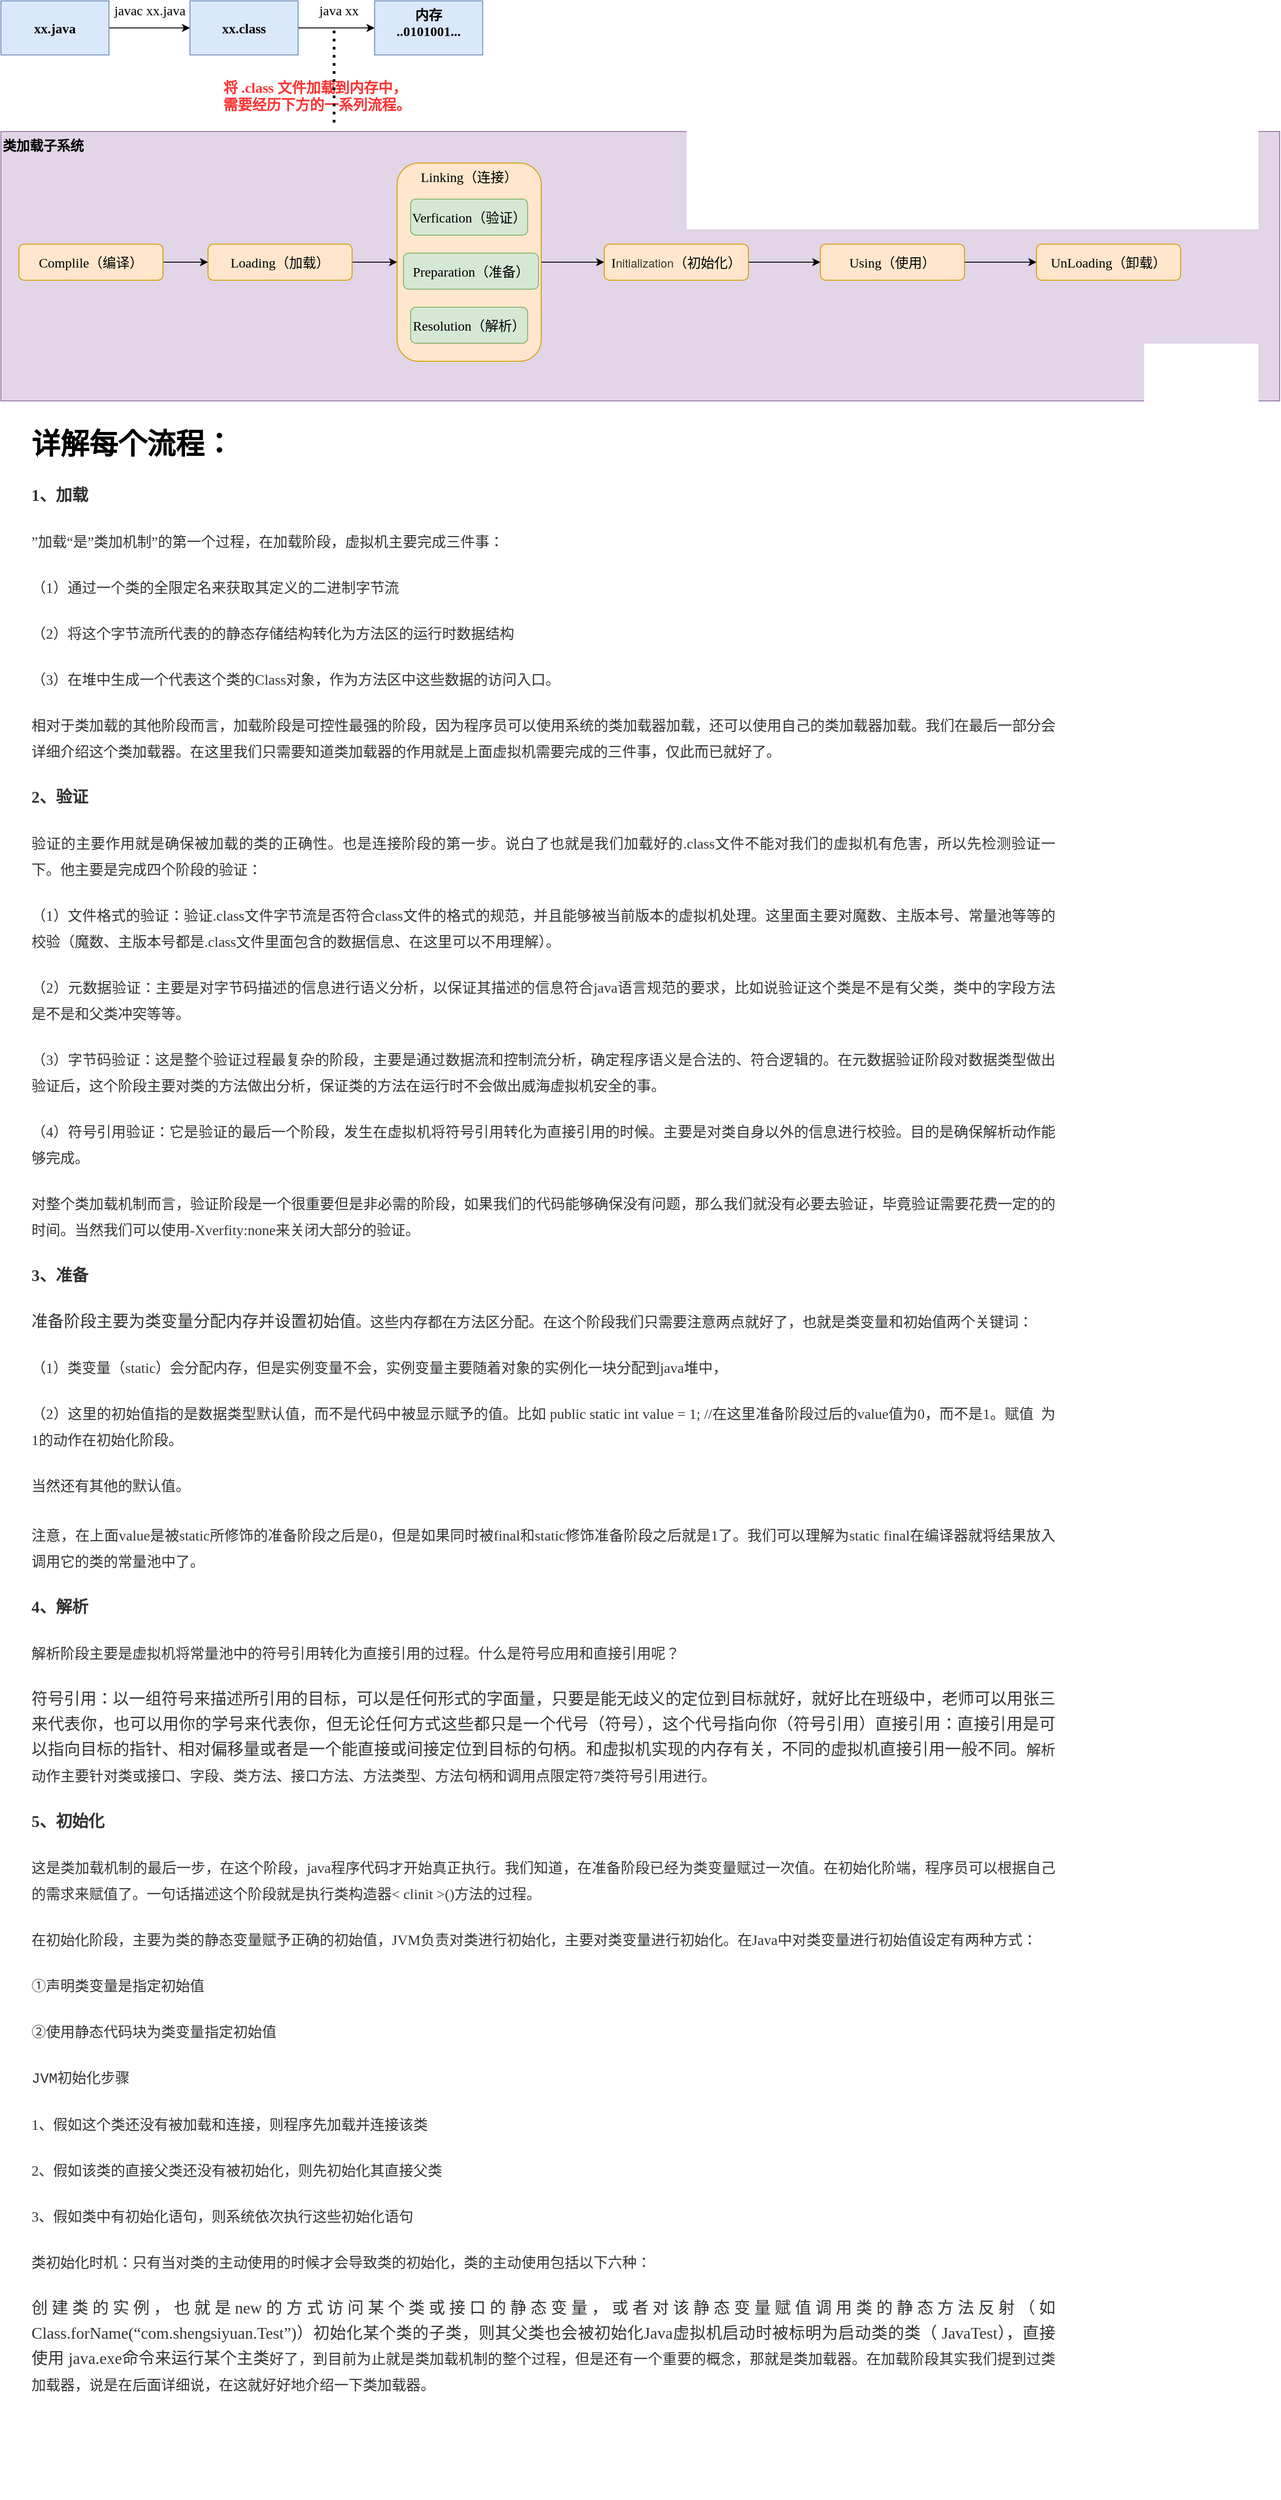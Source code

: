 <mxfile version="13.7.3" type="device"><diagram id="Bc8PHotjaCLcdoF5Cyrd" name="Page-1"><mxGraphModel dx="1422" dy="762" grid="0" gridSize="10" guides="1" tooltips="1" connect="1" arrows="1" fold="1" page="0" pageScale="1" pageWidth="827" pageHeight="1169" math="0" shadow="0"><root><mxCell id="0"/><mxCell id="1" parent="0"/><mxCell id="juycHnp-NGVifPWI9ODw-35" style="edgeStyle=orthogonalEdgeStyle;rounded=0;orthogonalLoop=1;jettySize=auto;html=1;exitX=1;exitY=0.5;exitDx=0;exitDy=0;fontFamily=Times New Roman;fontSize=15;" edge="1" parent="1" source="juycHnp-NGVifPWI9ODw-1" target="juycHnp-NGVifPWI9ODw-2"><mxGeometry relative="1" as="geometry"/></mxCell><mxCell id="juycHnp-NGVifPWI9ODw-1" value="xx.java" style="rounded=0;whiteSpace=wrap;html=1;fontFamily=Times New Roman;fontSize=15;fontStyle=1;fillColor=#dae8fc;strokeColor=#6c8ebf;" vertex="1" parent="1"><mxGeometry x="80" y="60" width="120" height="60" as="geometry"/></mxCell><mxCell id="juycHnp-NGVifPWI9ODw-36" style="edgeStyle=orthogonalEdgeStyle;rounded=0;orthogonalLoop=1;jettySize=auto;html=1;exitX=1;exitY=0.5;exitDx=0;exitDy=0;entryX=0;entryY=0.5;entryDx=0;entryDy=0;fontFamily=Times New Roman;fontSize=15;" edge="1" parent="1" source="juycHnp-NGVifPWI9ODw-2" target="juycHnp-NGVifPWI9ODw-3"><mxGeometry relative="1" as="geometry"/></mxCell><mxCell id="juycHnp-NGVifPWI9ODw-2" value="xx.class" style="rounded=0;whiteSpace=wrap;html=1;fontFamily=Times New Roman;fontSize=15;fontStyle=1;fillColor=#dae8fc;strokeColor=#6c8ebf;" vertex="1" parent="1"><mxGeometry x="290" y="60" width="120" height="60" as="geometry"/></mxCell><mxCell id="juycHnp-NGVifPWI9ODw-3" value="&lt;font face=&quot;楷体&quot;&gt;内存&lt;br&gt;&lt;/font&gt;..0101001...&lt;font face=&quot;楷体&quot;&gt;&lt;br&gt;&lt;/font&gt;" style="rounded=0;whiteSpace=wrap;html=1;fontFamily=Times New Roman;fontSize=15;fontStyle=1;verticalAlign=top;align=center;fillColor=#dae8fc;strokeColor=#6c8ebf;" vertex="1" parent="1"><mxGeometry x="495" y="60" width="120" height="60" as="geometry"/></mxCell><mxCell id="juycHnp-NGVifPWI9ODw-9" value="javac xx.java" style="text;html=1;align=center;verticalAlign=middle;resizable=0;points=[];autosize=1;fontSize=15;fontFamily=Times New Roman;" vertex="1" parent="1"><mxGeometry x="200" y="60" width="90" height="20" as="geometry"/></mxCell><mxCell id="juycHnp-NGVifPWI9ODw-11" value="java xx" style="text;html=1;align=center;verticalAlign=middle;resizable=0;points=[];autosize=1;fontSize=15;fontFamily=Times New Roman;" vertex="1" parent="1"><mxGeometry x="425" y="60" width="60" height="20" as="geometry"/></mxCell><mxCell id="juycHnp-NGVifPWI9ODw-27" value="&lt;font style=&quot;font-size: 16px&quot;&gt;&lt;font face=&quot;楷体&quot;&gt;将 &lt;/font&gt;&lt;span&gt;.class&lt;/span&gt;&lt;font face=&quot;楷体&quot;&gt; 文件加载到内存中，&lt;/font&gt;&lt;br&gt;&lt;/font&gt;&lt;div style=&quot;font-size: 16px&quot;&gt;&lt;span&gt;&lt;font face=&quot;楷体&quot; style=&quot;font-size: 16px&quot;&gt;需要经历下方的一系列流程。&lt;/font&gt;&lt;/span&gt;&lt;/div&gt;" style="text;html=1;strokeColor=none;fillColor=none;align=left;verticalAlign=top;whiteSpace=wrap;rounded=0;fontFamily=Times New Roman;fontSize=15;fontStyle=1;fontColor=#FF3333;" vertex="1" parent="1"><mxGeometry x="325" y="140" width="260" height="60" as="geometry"/></mxCell><mxCell id="juycHnp-NGVifPWI9ODw-37" value="&lt;font face=&quot;楷体&quot;&gt;类加载子系统&lt;/font&gt;" style="rounded=0;whiteSpace=wrap;html=1;fontFamily=Times New Roman;fontSize=15;align=left;verticalAlign=top;fontStyle=1;fillColor=#e1d5e7;strokeColor=#9673a6;" vertex="1" parent="1"><mxGeometry x="80" y="205" width="1420" height="299" as="geometry"/></mxCell><mxCell id="juycHnp-NGVifPWI9ODw-38" value="" style="endArrow=none;dashed=1;html=1;strokeWidth=3;fontFamily=Times New Roman;fontSize=15;dashPattern=1 2;" edge="1" parent="1"><mxGeometry width="50" height="50" relative="1" as="geometry"><mxPoint x="450" y="195" as="sourcePoint"/><mxPoint x="450" y="90" as="targetPoint"/></mxGeometry></mxCell><mxCell id="juycHnp-NGVifPWI9ODw-68" style="edgeStyle=orthogonalEdgeStyle;rounded=0;orthogonalLoop=1;jettySize=auto;html=1;exitX=1;exitY=0.5;exitDx=0;exitDy=0;entryX=0;entryY=0.5;entryDx=0;entryDy=0;fontFamily=Times New Roman;fontSize=15;" edge="1" parent="1" source="juycHnp-NGVifPWI9ODw-69" target="juycHnp-NGVifPWI9ODw-71"><mxGeometry relative="1" as="geometry"/></mxCell><mxCell id="juycHnp-NGVifPWI9ODw-69" value="Loading&lt;font face=&quot;楷体&quot;&gt;（加载）&lt;/font&gt;" style="rounded=1;whiteSpace=wrap;html=1;fontFamily=Times New Roman;fontSize=15;fillColor=#ffe6cc;strokeColor=#d79b00;" vertex="1" parent="1"><mxGeometry x="310" y="330" width="160" height="40" as="geometry"/></mxCell><mxCell id="juycHnp-NGVifPWI9ODw-70" style="edgeStyle=orthogonalEdgeStyle;rounded=0;orthogonalLoop=1;jettySize=auto;html=1;exitX=1;exitY=0.5;exitDx=0;exitDy=0;entryX=0;entryY=0.5;entryDx=0;entryDy=0;fontFamily=Times New Roman;fontSize=15;" edge="1" parent="1" source="juycHnp-NGVifPWI9ODw-71" target="juycHnp-NGVifPWI9ODw-78"><mxGeometry relative="1" as="geometry"/></mxCell><mxCell id="juycHnp-NGVifPWI9ODw-71" value="Linking&lt;font face=&quot;楷体&quot;&gt;（连接）&lt;/font&gt;" style="rounded=1;whiteSpace=wrap;html=1;fontFamily=Times New Roman;fontSize=15;fillColor=#ffe6cc;strokeColor=#d79b00;verticalAlign=top;" vertex="1" parent="1"><mxGeometry x="520" y="240" width="160" height="220" as="geometry"/></mxCell><mxCell id="juycHnp-NGVifPWI9ODw-72" style="edgeStyle=orthogonalEdgeStyle;rounded=0;orthogonalLoop=1;jettySize=auto;html=1;exitX=1;exitY=0.5;exitDx=0;exitDy=0;entryX=0;entryY=0.5;entryDx=0;entryDy=0;fontFamily=Times New Roman;fontSize=15;" edge="1" parent="1" source="juycHnp-NGVifPWI9ODw-73" target="juycHnp-NGVifPWI9ODw-69"><mxGeometry relative="1" as="geometry"/></mxCell><mxCell id="juycHnp-NGVifPWI9ODw-73" value="Complile&lt;font face=&quot;楷体&quot;&gt;（编译）&lt;/font&gt;" style="rounded=1;whiteSpace=wrap;html=1;fontFamily=Times New Roman;fontSize=15;fillColor=#ffe6cc;strokeColor=#d79b00;" vertex="1" parent="1"><mxGeometry x="100" y="330" width="160" height="40" as="geometry"/></mxCell><mxCell id="juycHnp-NGVifPWI9ODw-74" value="Verfication&lt;font face=&quot;楷体&quot;&gt;（验证）&lt;/font&gt;" style="rounded=1;whiteSpace=wrap;html=1;fontFamily=Times New Roman;fontSize=15;fillColor=#d5e8d4;strokeColor=#82b366;" vertex="1" parent="1"><mxGeometry x="535" y="280" width="130" height="40" as="geometry"/></mxCell><mxCell id="juycHnp-NGVifPWI9ODw-75" value="Preparation&lt;font face=&quot;楷体&quot;&gt;（准备）&lt;/font&gt;" style="rounded=1;whiteSpace=wrap;html=1;fontFamily=Times New Roman;fontSize=15;fillColor=#d5e8d4;strokeColor=#82b366;" vertex="1" parent="1"><mxGeometry x="527" y="340" width="150" height="40" as="geometry"/></mxCell><mxCell id="juycHnp-NGVifPWI9ODw-76" value="Resolution&lt;font face=&quot;楷体&quot;&gt;（解析）&lt;/font&gt;" style="rounded=1;whiteSpace=wrap;html=1;fontFamily=Times New Roman;fontSize=15;fillColor=#d5e8d4;strokeColor=#82b366;" vertex="1" parent="1"><mxGeometry x="535" y="400" width="130" height="40" as="geometry"/></mxCell><mxCell id="juycHnp-NGVifPWI9ODw-77" style="edgeStyle=orthogonalEdgeStyle;rounded=0;orthogonalLoop=1;jettySize=auto;html=1;exitX=1;exitY=0.5;exitDx=0;exitDy=0;entryX=0;entryY=0.5;entryDx=0;entryDy=0;fontFamily=Times New Roman;fontSize=15;" edge="1" parent="1" source="juycHnp-NGVifPWI9ODw-78" target="juycHnp-NGVifPWI9ODw-80"><mxGeometry relative="1" as="geometry"/></mxCell><mxCell id="juycHnp-NGVifPWI9ODw-78" value="I&lt;span style=&quot;color: rgb(51 , 51 , 51) ; font-family: &amp;#34;helvetica neue&amp;#34; , &amp;#34;helvetica&amp;#34; , &amp;#34;arial&amp;#34; , &amp;#34;hiragino sans gb&amp;#34; , &amp;#34;hiragino sans gb w3&amp;#34; , &amp;#34;microsoft yahei ui&amp;#34; , &amp;#34;microsoft yahei&amp;#34; , sans-serif ; font-size: 13px&quot;&gt;nitialization&lt;/span&gt;&lt;font face=&quot;楷体&quot;&gt;（初始化）&lt;/font&gt;" style="rounded=1;whiteSpace=wrap;html=1;fontFamily=Times New Roman;fontSize=15;fillColor=#ffe6cc;strokeColor=#d79b00;" vertex="1" parent="1"><mxGeometry x="750" y="330" width="160" height="40" as="geometry"/></mxCell><mxCell id="juycHnp-NGVifPWI9ODw-79" style="edgeStyle=orthogonalEdgeStyle;rounded=0;orthogonalLoop=1;jettySize=auto;html=1;exitX=1;exitY=0.5;exitDx=0;exitDy=0;entryX=0;entryY=0.5;entryDx=0;entryDy=0;fontFamily=Times New Roman;fontSize=15;" edge="1" parent="1" source="juycHnp-NGVifPWI9ODw-80" target="juycHnp-NGVifPWI9ODw-81"><mxGeometry relative="1" as="geometry"/></mxCell><mxCell id="juycHnp-NGVifPWI9ODw-80" value="Using&lt;font face=&quot;楷体&quot;&gt;（使用）&lt;/font&gt;" style="rounded=1;whiteSpace=wrap;html=1;fontFamily=Times New Roman;fontSize=15;fillColor=#ffe6cc;strokeColor=#d79b00;" vertex="1" parent="1"><mxGeometry x="990" y="330" width="160" height="40" as="geometry"/></mxCell><mxCell id="juycHnp-NGVifPWI9ODw-81" value="UnLoading&lt;font face=&quot;楷体&quot;&gt;（卸载）&lt;/font&gt;" style="rounded=1;whiteSpace=wrap;html=1;fontFamily=Times New Roman;fontSize=15;fillColor=#ffe6cc;strokeColor=#d79b00;" vertex="1" parent="1"><mxGeometry x="1230" y="330" width="160" height="40" as="geometry"/></mxCell><mxCell id="juycHnp-NGVifPWI9ODw-84" value="&lt;h1 style=&quot;margin-left: 0pt ; text-indent: 0pt&quot;&gt;&lt;b&gt;&lt;span style=&quot;color: rgb(0 , 0 , 0) ; letter-spacing: 0pt ; font-size: 24pt&quot;&gt;&lt;font face=&quot;楷体&quot;&gt;详解每个流程：&lt;/font&gt;&lt;/span&gt;&lt;/b&gt;&amp;nbsp;&lt;/h1&gt;&lt;h1&gt;&lt;p class=&quot;p&quot; align=&quot;justify&quot; style=&quot;margin-top: 16.5pt ; margin-right: 0.0pt ; margin-bottom: 0.0pt ; margin-left: 0.0pt ; padding: 0pt 0pt 0pt 0pt ; text-align: justify ; line-height: 18.0pt&quot;&gt;&lt;b&gt;&lt;span style=&quot;color: rgb(51 , 51 , 51) ; letter-spacing: 0pt ; font-size: 13.5pt&quot;&gt;1&lt;font face=&quot;楷体&quot;&gt;、加载&lt;/font&gt;&lt;/span&gt;&lt;/b&gt;&lt;span style=&quot;color: rgb(51 , 51 , 51) ; font-size: 12pt&quot;&gt;&lt;/span&gt;&lt;/p&gt;&lt;p class=&quot;p&quot; align=&quot;justify&quot; style=&quot;margin-top: 16.5pt ; margin-right: 0.0pt ; margin-bottom: 0.0pt ; margin-left: 0.0pt ; padding: 0pt 0pt 0pt 0pt ; text-align: justify ; line-height: 18.0pt&quot;&gt;&lt;span style=&quot;font-weight: normal&quot;&gt;&lt;span style=&quot;color: rgb(51 , 51 , 51) ; letter-spacing: 0pt ; font-size: 12pt&quot;&gt;”加载“是”类加机制”的第一个过程，在加载阶段，虚拟机主要完成三件事：&lt;/span&gt;&lt;span style=&quot;color: rgb(51 , 51 , 51) ; font-size: 12pt&quot;&gt;&lt;/span&gt;&lt;/span&gt;&lt;/p&gt;&lt;p class=&quot;p&quot; align=&quot;justify&quot; style=&quot;margin-top: 16.5pt ; margin-right: 0.0pt ; margin-bottom: 0.0pt ; margin-left: 0.0pt ; padding: 0pt 0pt 0pt 0pt ; text-align: justify ; line-height: 18.0pt&quot;&gt;&lt;span style=&quot;font-weight: normal&quot;&gt;&lt;span style=&quot;color: rgb(51 , 51 , 51) ; letter-spacing: 0pt ; font-size: 12pt&quot;&gt;&lt;font face=&quot;楷体&quot;&gt;（&lt;/font&gt;1&lt;font face=&quot;楷体&quot;&gt;）通过一个类的全限定名来获取其定义的二进制字节流&lt;/font&gt;&lt;/span&gt;&lt;span style=&quot;color: rgb(51 , 51 , 51) ; font-size: 12pt&quot;&gt;&lt;/span&gt;&lt;/span&gt;&lt;/p&gt;&lt;p class=&quot;p&quot; align=&quot;justify&quot; style=&quot;margin-top: 16.5pt ; margin-right: 0.0pt ; margin-bottom: 0.0pt ; margin-left: 0.0pt ; padding: 0pt 0pt 0pt 0pt ; text-align: justify ; line-height: 18.0pt&quot;&gt;&lt;span style=&quot;font-weight: normal&quot;&gt;&lt;span style=&quot;color: rgb(51 , 51 , 51) ; letter-spacing: 0pt ; font-size: 12pt&quot;&gt;&lt;font face=&quot;楷体&quot;&gt;（&lt;/font&gt;2&lt;font face=&quot;楷体&quot;&gt;）将这个字节流所代表的的静态存储结构转化为方法区的运行时数据结构&lt;/font&gt;&lt;/span&gt;&lt;span style=&quot;color: rgb(51 , 51 , 51) ; font-size: 12pt&quot;&gt;&lt;/span&gt;&lt;/span&gt;&lt;/p&gt;&lt;p class=&quot;p&quot; align=&quot;justify&quot; style=&quot;margin-top: 16.5pt ; margin-right: 0.0pt ; margin-bottom: 0.0pt ; margin-left: 0.0pt ; padding: 0pt 0pt 0pt 0pt ; text-align: justify ; line-height: 18.0pt&quot;&gt;&lt;span style=&quot;font-weight: normal&quot;&gt;&lt;span style=&quot;color: rgb(51 , 51 , 51) ; letter-spacing: 0pt ; font-size: 12pt&quot;&gt;&lt;font face=&quot;楷体&quot;&gt;（&lt;/font&gt;3&lt;font face=&quot;楷体&quot;&gt;）在堆中生成一个代表这个类的&lt;/font&gt;&lt;/span&gt;&lt;span style=&quot;color: rgb(51 , 51 , 51) ; letter-spacing: 0pt ; font-size: 12pt&quot;&gt;Class&lt;/span&gt;&lt;span style=&quot;color: rgb(51 , 51 , 51) ; letter-spacing: 0pt ; font-size: 12pt&quot;&gt;&lt;font face=&quot;楷体&quot;&gt;对象，作为方法区中这些数据的访问入口。&lt;/font&gt;&lt;/span&gt;&lt;span style=&quot;color: rgb(51 , 51 , 51) ; font-size: 12pt&quot;&gt;&lt;/span&gt;&lt;/span&gt;&lt;/p&gt;&lt;p class=&quot;p&quot; align=&quot;justify&quot; style=&quot;margin-top: 16.5pt ; margin-right: 0.0pt ; margin-bottom: 0.0pt ; margin-left: 0.0pt ; padding: 0pt 0pt 0pt 0pt ; text-align: justify ; line-height: 18.0pt&quot;&gt;&lt;span style=&quot;color: rgb(51 , 51 , 51) ; letter-spacing: 0pt ; font-size: 12pt ; font-weight: normal&quot;&gt;&lt;font face=&quot;楷体&quot;&gt;相对于类加载的其他阶段而言，加载阶段是可控性最强的阶段，因为程序员可以使用系统的类加载器加载，还可以使用自己的类加载器加载。我们在最后一部分会详细介绍这个类加载器。在这里我们只需要知道类加载器的作用就是上面虚拟机需要完成的三件事，仅此而已就好了。&lt;/font&gt;&lt;/span&gt;&lt;span style=&quot;color: rgb(51 , 51 , 51) ; font-size: 12pt&quot;&gt;&lt;/span&gt;&lt;/p&gt;&lt;p class=&quot;p&quot; align=&quot;justify&quot; style=&quot;margin-top: 16.5pt ; margin-right: 0.0pt ; margin-bottom: 0.0pt ; margin-left: 0.0pt ; padding: 0pt 0pt 0pt 0pt ; text-align: justify ; line-height: 18.0pt&quot;&gt;&lt;b&gt;&lt;span style=&quot;color: rgb(51 , 51 , 51) ; letter-spacing: 0pt ; font-size: 13.5pt&quot;&gt;2&lt;font face=&quot;楷体&quot;&gt;、验证&lt;/font&gt;&lt;/span&gt;&lt;/b&gt;&lt;span style=&quot;color: rgb(51 , 51 , 51) ; font-size: 12pt&quot;&gt;&lt;/span&gt;&lt;/p&gt;&lt;p class=&quot;p&quot; align=&quot;justify&quot; style=&quot;margin-top: 16.5pt ; margin-right: 0.0pt ; margin-bottom: 0.0pt ; margin-left: 0.0pt ; padding: 0pt 0pt 0pt 0pt ; text-align: justify ; line-height: 18.0pt&quot;&gt;&lt;span style=&quot;font-weight: normal&quot;&gt;&lt;span style=&quot;color: rgb(51 , 51 , 51) ; letter-spacing: 0pt ; font-size: 12pt&quot;&gt;&lt;font face=&quot;楷体&quot;&gt;验证的主要作用就是确保被加载的类的正确性。也是连接阶段的第一步。说白了也就是我们加载好的&lt;/font&gt;.class&lt;font face=&quot;楷体&quot;&gt;文件不能对我们的虚拟机有危害，所以先检测验证一下。他主要是完成四个阶段的验证：&lt;/font&gt;&lt;/span&gt;&lt;span style=&quot;color: rgb(51 , 51 , 51) ; font-size: 12pt&quot;&gt;&lt;/span&gt;&lt;/span&gt;&lt;/p&gt;&lt;p class=&quot;p&quot; align=&quot;justify&quot; style=&quot;margin-top: 16.5pt ; margin-right: 0.0pt ; margin-bottom: 0.0pt ; margin-left: 0.0pt ; padding: 0pt 0pt 0pt 0pt ; text-align: justify ; line-height: 18.0pt&quot;&gt;&lt;span style=&quot;font-weight: normal&quot;&gt;&lt;span style=&quot;color: rgb(51 , 51 , 51) ; letter-spacing: 0pt ; font-size: 12pt&quot;&gt;&lt;font face=&quot;楷体&quot;&gt;（&lt;/font&gt;1&lt;font face=&quot;楷体&quot;&gt;）文件格式的验证：验证&lt;/font&gt;&lt;font face=&quot;Times New Roman&quot;&gt;.class&lt;/font&gt;&lt;font face=&quot;楷体&quot;&gt;文件字节流是否符合&lt;/font&gt;&lt;font face=&quot;Times New Roman&quot;&gt;class&lt;/font&gt;&lt;font face=&quot;楷体&quot;&gt;文件的格式的规范，并且能够被当前版本的虚拟机处理。这里面主要对魔数、主版本号、常量池等等的校验（魔数、主版本号都是&lt;/font&gt;&lt;font face=&quot;Times New Roman&quot;&gt;.class&lt;/font&gt;&lt;font face=&quot;楷体&quot;&gt;文件里面包含的数据信息、在这里可以不用理解）。&lt;/font&gt;&lt;/span&gt;&lt;span style=&quot;color: rgb(51 , 51 , 51) ; font-size: 12pt&quot;&gt;&lt;/span&gt;&lt;/span&gt;&lt;/p&gt;&lt;p class=&quot;p&quot; align=&quot;justify&quot; style=&quot;margin-top: 16.5pt ; margin-right: 0.0pt ; margin-bottom: 0.0pt ; margin-left: 0.0pt ; padding: 0pt 0pt 0pt 0pt ; text-align: justify ; line-height: 18.0pt&quot;&gt;&lt;span style=&quot;font-weight: normal&quot;&gt;&lt;span style=&quot;color: rgb(51 , 51 , 51) ; letter-spacing: 0pt ; font-size: 12pt&quot;&gt;&lt;font face=&quot;楷体&quot;&gt;（&lt;/font&gt;2&lt;font face=&quot;楷体&quot;&gt;）元数据验证：主要是对字节码描述的信息进行语义分析，以保证其描述的信息符合&lt;/font&gt;&lt;font face=&quot;Times New Roman&quot;&gt;java&lt;/font&gt;&lt;font face=&quot;楷体&quot;&gt;语言规范的要求，比如说验证这个类是不是有父类，类中的字段方法是不是和父类冲突等等。&lt;/font&gt;&lt;/span&gt;&lt;span style=&quot;color: rgb(51 , 51 , 51) ; font-size: 12pt&quot;&gt;&lt;/span&gt;&lt;/span&gt;&lt;/p&gt;&lt;p class=&quot;p&quot; align=&quot;justify&quot; style=&quot;margin-top: 16.5pt ; margin-right: 0.0pt ; margin-bottom: 0.0pt ; margin-left: 0.0pt ; padding: 0pt 0pt 0pt 0pt ; text-align: justify ; line-height: 18.0pt&quot;&gt;&lt;span style=&quot;font-weight: normal&quot;&gt;&lt;span style=&quot;color: rgb(51 , 51 , 51) ; letter-spacing: 0pt ; font-size: 12pt&quot;&gt;&lt;font face=&quot;楷体&quot;&gt;（&lt;/font&gt;3&lt;font face=&quot;楷体&quot;&gt;）字节码验证：这是整个验证过程最复杂的阶段，主要是通过数据流和控制流分析，确定程序语义是合法的、符合逻辑的。在元数据验证阶段对数据类型做出验证后，这个阶段主要对类的方法做出分析，保证类的方法在运行时不会做出威海虚拟机安全的事。&lt;/font&gt;&lt;/span&gt;&lt;span style=&quot;color: rgb(51 , 51 , 51) ; font-size: 12pt&quot;&gt;&lt;/span&gt;&lt;/span&gt;&lt;/p&gt;&lt;p class=&quot;p&quot; align=&quot;justify&quot; style=&quot;margin-top: 16.5pt ; margin-right: 0.0pt ; margin-bottom: 0.0pt ; margin-left: 0.0pt ; padding: 0pt 0pt 0pt 0pt ; text-align: justify ; line-height: 18.0pt&quot;&gt;&lt;span style=&quot;font-weight: normal&quot;&gt;&lt;span style=&quot;color: rgb(51 , 51 , 51) ; letter-spacing: 0pt ; font-size: 12pt&quot;&gt;&lt;font face=&quot;楷体&quot;&gt;（&lt;/font&gt;4&lt;font face=&quot;楷体&quot;&gt;）符号引用验证：它是验证的最后一个阶段，发生在虚拟机将符号引用转化为直接引用的时候。主要是对类自身以外的信息进行校验。目的是确保解析动作能够完成。&lt;/font&gt;&lt;/span&gt;&lt;span style=&quot;color: rgb(51 , 51 , 51) ; font-size: 12pt&quot;&gt;&lt;/span&gt;&lt;/span&gt;&lt;/p&gt;&lt;p class=&quot;p&quot; align=&quot;justify&quot; style=&quot;margin-top: 16.5pt ; margin-right: 0.0pt ; margin-bottom: 0.0pt ; margin-left: 0.0pt ; padding: 0pt 0pt 0pt 0pt ; text-align: justify ; line-height: 18.0pt&quot;&gt;&lt;span style=&quot;color: rgb(51 , 51 , 51) ; letter-spacing: 0pt ; font-size: 12pt ; font-weight: normal&quot;&gt;&lt;font face=&quot;楷体&quot;&gt;对整个类加载机制而言，验证阶段是一个很重要但是非必需的阶段，如果我们的代码能够确保没有问题，那么我们就没有必要去验证，毕竟验证需要花费一定的的时间。当然我们可以使用&lt;/font&gt;-Xverfity:none&lt;font face=&quot;楷体&quot;&gt;来关闭大部分的验证。&lt;/font&gt;&lt;/span&gt;&lt;span style=&quot;color: rgb(51 , 51 , 51) ; font-size: 12pt&quot;&gt;&lt;/span&gt;&lt;/p&gt;&lt;p class=&quot;p&quot; align=&quot;justify&quot; style=&quot;margin-top: 16.5pt ; margin-right: 0.0pt ; margin-bottom: 0.0pt ; margin-left: 0.0pt ; padding: 0pt 0pt 0pt 0pt ; text-align: justify ; line-height: 18.0pt&quot;&gt;&lt;b&gt;&lt;span style=&quot;color: rgb(51 , 51 , 51) ; letter-spacing: 0pt ; font-size: 13.5pt&quot;&gt;3&lt;font face=&quot;楷体&quot;&gt;、准备&lt;/font&gt;&lt;/span&gt;&lt;/b&gt;&lt;span style=&quot;color: rgb(51 , 51 , 51) ; font-size: 12pt&quot;&gt;&lt;/span&gt;&lt;/p&gt;&lt;p class=&quot;p&quot; align=&quot;justify&quot; style=&quot;margin-top: 16.5pt ; margin-right: 0.0pt ; margin-bottom: 0.0pt ; margin-left: 0.0pt ; padding: 0pt 0pt 0pt 0pt ; text-align: justify ; line-height: 18.0pt&quot;&gt;&lt;span style=&quot;font-weight: normal&quot;&gt;&lt;span style=&quot;color: rgb(51 , 51 , 51) ; letter-spacing: 0pt ; font-size: 13.5pt&quot;&gt;&lt;font face=&quot;楷体&quot;&gt;准备阶段主要为类变量分配内存并设置初始值&lt;/font&gt;&lt;/span&gt;&lt;span style=&quot;color: rgb(51 , 51 , 51) ; letter-spacing: 0pt ; font-size: 12pt&quot;&gt;&lt;font face=&quot;楷体&quot;&gt;。这些内存都在方法区分配。在这个阶段我们只需要注意两点就好了，也就是类变量和初始值两个关键词：&lt;/font&gt;&lt;/span&gt;&lt;span style=&quot;color: rgb(51 , 51 , 51) ; font-size: 12pt&quot;&gt;&lt;/span&gt;&lt;/span&gt;&lt;/p&gt;&lt;p class=&quot;p&quot; align=&quot;justify&quot; style=&quot;margin-top: 16.5pt ; margin-right: 0.0pt ; margin-bottom: 0.0pt ; margin-left: 0.0pt ; padding: 0pt 0pt 0pt 0pt ; text-align: justify ; line-height: 18.0pt&quot;&gt;&lt;span style=&quot;font-weight: normal&quot;&gt;&lt;span style=&quot;color: rgb(51 , 51 , 51) ; letter-spacing: 0pt ; font-size: 12pt&quot;&gt;&lt;font face=&quot;楷体&quot;&gt;（&lt;/font&gt;1&lt;font face=&quot;楷体&quot;&gt;）类变量（&lt;/font&gt;&lt;font face=&quot;Times New Roman&quot;&gt;static&lt;/font&gt;&lt;font face=&quot;楷体&quot;&gt;）会分配内存，但是实例变量不会，实例变量主要随着对象的实例化一块分配到&lt;/font&gt;&lt;font face=&quot;Times New Roman&quot;&gt;java&lt;/font&gt;&lt;font face=&quot;楷体&quot;&gt;堆中，&lt;/font&gt;&lt;/span&gt;&lt;span style=&quot;color: rgb(51 , 51 , 51) ; font-size: 12pt&quot;&gt;&lt;/span&gt;&lt;/span&gt;&lt;/p&gt;&lt;p class=&quot;p&quot; align=&quot;justify&quot; style=&quot;margin-top: 16.5pt ; margin-right: 0.0pt ; margin-bottom: 0.0pt ; margin-left: 0.0pt ; padding: 0pt 0pt 0pt 0pt ; text-align: justify ; line-height: 18.0pt&quot;&gt;&lt;span style=&quot;font-weight: normal&quot;&gt;&lt;span style=&quot;color: rgb(51 , 51 , 51) ; letter-spacing: 0pt ; font-size: 12pt&quot;&gt;&lt;font face=&quot;楷体&quot;&gt;（&lt;/font&gt;2&lt;font face=&quot;楷体&quot;&gt;）这里的初始值指的是数据类型默认值，而不是代码中被显示赋予的值。比如&amp;nbsp;&lt;/font&gt;&lt;/span&gt;&lt;/span&gt;&lt;span style=&quot;font-weight: normal ; color: rgb(51 , 51 , 51) ; letter-spacing: 0pt ; font-size: 12pt&quot;&gt;public static int value = 1;&lt;/span&gt;&lt;span style=&quot;font-weight: normal ; color: rgb(51 , 51 , 51) ; letter-spacing: 0pt ; font-size: 12pt&quot;&gt;&amp;nbsp;//&lt;font face=&quot;楷体&quot;&gt;在这里准备阶段过后的&lt;/font&gt;&lt;font face=&quot;Times New Roman&quot;&gt;value&lt;/font&gt;&lt;font face=&quot;楷体&quot;&gt;值为&lt;/font&gt;&lt;font face=&quot;Times New Roman&quot;&gt;0&lt;/font&gt;&lt;font face=&quot;楷体&quot;&gt;，而不是&lt;/font&gt;&lt;font face=&quot;Times New Roman&quot;&gt;1&lt;/font&gt;&lt;font face=&quot;楷体&quot;&gt;。赋值&amp;nbsp; 为&lt;/font&gt;&lt;font face=&quot;Times New Roman&quot;&gt;1&lt;/font&gt;&lt;font face=&quot;楷体&quot;&gt;的动作在初始化阶段。&lt;/font&gt;&lt;/span&gt;&lt;/p&gt;&lt;p class=&quot;p&quot; align=&quot;justify&quot; style=&quot;margin-top: 16.5pt ; margin-right: 0.0pt ; margin-bottom: 0.0pt ; margin-left: 0.0pt ; padding: 0pt 0pt 0pt 0pt ; text-align: justify ; line-height: 18.0pt&quot;&gt;&lt;span style=&quot;font-weight: normal&quot;&gt;&lt;span style=&quot;color: rgb(51 , 51 , 51) ; letter-spacing: 0pt ; font-size: 12pt&quot;&gt;&lt;font face=&quot;楷体&quot;&gt;当然还有其他的默认值。&lt;/font&gt;&lt;/span&gt;&lt;span style=&quot;color: rgb(51 , 51 , 51) ; font-size: 12pt&quot;&gt;&lt;/span&gt;&lt;/span&gt;&lt;/p&gt;&lt;p class=&quot;p&quot; align=&quot;justify&quot; style=&quot;margin-top: 19.5pt ; margin-right: 0.0pt ; margin-bottom: 0.0pt ; margin-left: 0.0pt ; padding: 0pt 0pt 0pt 0pt ; text-align: justify ; line-height: 18.0pt&quot;&gt;&lt;span style=&quot;color: rgb(51 , 51 , 51) ; letter-spacing: 0pt ; font-size: 12pt ; font-weight: normal&quot;&gt;&lt;font face=&quot;楷体&quot;&gt;注意，在上面&lt;/font&gt;value&lt;font face=&quot;楷体&quot;&gt;是被&lt;/font&gt;&lt;font face=&quot;Times New Roman&quot;&gt;static&lt;/font&gt;&lt;font face=&quot;楷体&quot;&gt;所修饰的准备阶段之后是&lt;/font&gt;&lt;font face=&quot;Times New Roman&quot;&gt;0&lt;/font&gt;&lt;font face=&quot;楷体&quot;&gt;，但是如果同时被&lt;/font&gt;&lt;font face=&quot;Times New Roman&quot;&gt;final&lt;/font&gt;&lt;font face=&quot;楷体&quot;&gt;和&lt;/font&gt;&lt;font face=&quot;Times New Roman&quot;&gt;static&lt;/font&gt;&lt;font face=&quot;楷体&quot;&gt;修饰准备阶段之后就是&lt;/font&gt;&lt;font face=&quot;Times New Roman&quot;&gt;1&lt;/font&gt;&lt;font face=&quot;楷体&quot;&gt;了。我们可以理解为&lt;/font&gt;&lt;font face=&quot;Times New Roman&quot;&gt;static final&lt;/font&gt;&lt;font face=&quot;楷体&quot;&gt;在编译器就将结果放入调用它的类的常量池中了。&lt;/font&gt;&lt;/span&gt;&lt;span style=&quot;color: rgb(51 , 51 , 51) ; font-size: 12pt&quot;&gt;&lt;/span&gt;&lt;/p&gt;&lt;p class=&quot;p&quot; align=&quot;justify&quot; style=&quot;margin-top: 16.5pt ; margin-right: 0.0pt ; margin-bottom: 0.0pt ; margin-left: 0.0pt ; padding: 0pt 0pt 0pt 0pt ; text-align: justify ; line-height: 18.0pt&quot;&gt;&lt;b&gt;&lt;span style=&quot;color: rgb(51 , 51 , 51) ; letter-spacing: 0pt ; font-size: 13.5pt&quot;&gt;4&lt;font face=&quot;楷体&quot;&gt;、解析&lt;/font&gt;&lt;/span&gt;&lt;/b&gt;&lt;span style=&quot;color: rgb(51 , 51 , 51) ; font-size: 12pt&quot;&gt;&lt;/span&gt;&lt;/p&gt;&lt;p class=&quot;p&quot; align=&quot;justify&quot; style=&quot;margin-top: 16.5pt ; margin-right: 0.0pt ; margin-bottom: 0.0pt ; margin-left: 0.0pt ; padding: 0pt 0pt 0pt 0pt ; text-align: justify ; line-height: 18.0pt&quot;&gt;&lt;span style=&quot;font-weight: normal&quot;&gt;&lt;span style=&quot;color: rgb(51 , 51 , 51) ; letter-spacing: 0pt ; font-size: 12pt&quot;&gt;&lt;font face=&quot;楷体&quot;&gt;解析阶段主要是虚拟机将常量池中的符号引用转化为直接引用的过程。什么是符号应用和直接引用呢？&lt;/font&gt;&lt;/span&gt;&lt;span style=&quot;color: rgb(51 , 51 , 51) ; font-size: 12pt&quot;&gt;&lt;/span&gt;&lt;/span&gt;&lt;/p&gt;&lt;p class=&quot;p&quot; align=&quot;justify&quot; style=&quot;margin-top: 16.5pt ; margin-right: 0.0pt ; margin-bottom: 0.0pt ; margin-left: 0.0pt ; padding: 0pt 0pt 0pt 0pt ; text-align: justify ; line-height: 18.0pt&quot;&gt;&lt;span style=&quot;font-weight: normal&quot;&gt;&lt;span style=&quot;color: rgb(51 , 51 , 51) ; letter-spacing: 0pt ; font-size: 13.5pt&quot;&gt;&lt;font face=&quot;楷体&quot;&gt;符号引用：以一组符号来描述所引用的目标，可以是任何形式的字面量，只要是能无歧义的定位到目标就好，就好比在班级中，老师可以用张三来代表你，也可以用你的学号来代表你，但无论任何方式这些都只是一个代号（符号），这个代号指向你（符号引用）直接引用：直接引用是可以指向目标的指针、相对偏移量或者是一个能直接或间接定位到目标的句柄。和虚拟机实现的内存有关，不同的虚拟机直接引用一般不同。&lt;/font&gt;&lt;/span&gt;&lt;span style=&quot;color: rgb(51 , 51 , 51) ; letter-spacing: 0pt ; font-size: 12pt&quot;&gt;&lt;font face=&quot;楷体&quot;&gt;解析动作主要针对类或接口、字段、类方法、接口方法、方法类型、方法句柄和调用点限定符&lt;/font&gt;7&lt;font face=&quot;楷体&quot;&gt;类符号引用进行。&lt;/font&gt;&lt;/span&gt;&lt;/span&gt;&lt;span style=&quot;color: rgb(51 , 51 , 51) ; font-size: 12pt&quot;&gt;&lt;/span&gt;&lt;/p&gt;&lt;p class=&quot;p&quot; align=&quot;justify&quot; style=&quot;margin-top: 16.5pt ; margin-right: 0.0pt ; margin-bottom: 0.0pt ; margin-left: 0.0pt ; padding: 0pt 0pt 0pt 0pt ; text-align: justify ; line-height: 18.0pt&quot;&gt;&lt;b&gt;&lt;span style=&quot;color: rgb(51 , 51 , 51) ; letter-spacing: 0pt ; font-size: 13.5pt&quot;&gt;5&lt;font face=&quot;楷体&quot;&gt;、初始化&lt;/font&gt;&lt;/span&gt;&lt;/b&gt;&lt;span style=&quot;color: rgb(51 , 51 , 51) ; font-size: 12pt&quot;&gt;&lt;/span&gt;&lt;/p&gt;&lt;p class=&quot;p&quot; align=&quot;justify&quot; style=&quot;margin-top: 16.5pt ; margin-right: 0.0pt ; margin-bottom: 0.0pt ; margin-left: 0.0pt ; padding: 0pt 0pt 0pt 0pt ; text-align: justify ; line-height: 18.0pt&quot;&gt;&lt;span style=&quot;font-weight: normal&quot;&gt;&lt;span style=&quot;color: rgb(51 , 51 , 51) ; letter-spacing: 0pt ; font-size: 12pt&quot;&gt;&lt;font face=&quot;楷体&quot;&gt;这是类加载机制的最后一步，在这个阶段，&lt;/font&gt;java&lt;font face=&quot;楷体&quot;&gt;程序代码才开始真正执行。我们知道，在准备阶段已经为类变量赋过一次值。在初始化阶端，程序员可以根据自己的需求来赋值了。一句话描述这个阶段就是执行类构造器&lt;/font&gt;&lt;font face=&quot;Times New Roman&quot;&gt;&amp;lt; clinit &amp;gt;()&lt;/font&gt;&lt;font face=&quot;楷体&quot;&gt;方法的过程。&lt;/font&gt;&lt;/span&gt;&lt;span style=&quot;color: rgb(51 , 51 , 51) ; font-size: 12pt&quot;&gt;&lt;/span&gt;&lt;/span&gt;&lt;/p&gt;&lt;p class=&quot;p&quot; align=&quot;justify&quot; style=&quot;margin-top: 16.5pt ; margin-right: 0.0pt ; margin-bottom: 0.0pt ; margin-left: 0.0pt ; padding: 0pt 0pt 0pt 0pt ; text-align: justify ; line-height: 18.0pt&quot;&gt;&lt;span style=&quot;font-weight: normal&quot;&gt;&lt;span style=&quot;color: rgb(51 , 51 , 51) ; letter-spacing: 0pt ; font-size: 12pt&quot;&gt;&lt;font face=&quot;楷体&quot;&gt;在初始化阶段，主要为类的静态变量赋予正确的初始值，&lt;/font&gt;JVM&lt;font face=&quot;楷体&quot;&gt;负责对类进行初始化，主要对类变量进行初始化。在&lt;/font&gt;&lt;font face=&quot;Times New Roman&quot;&gt;Java&lt;/font&gt;&lt;font face=&quot;楷体&quot;&gt;中对类变量进行初始值设定有两种方式：&lt;/font&gt;&lt;/span&gt;&lt;span style=&quot;color: rgb(51 , 51 , 51) ; font-size: 12pt&quot;&gt;&lt;/span&gt;&lt;/span&gt;&lt;/p&gt;&lt;p class=&quot;p&quot; align=&quot;justify&quot; style=&quot;margin-top: 16.5pt ; margin-right: 0.0pt ; margin-bottom: 0.0pt ; margin-left: 0.0pt ; padding: 0pt 0pt 0pt 0pt ; text-align: justify ; line-height: 18.0pt&quot;&gt;&lt;span style=&quot;font-weight: normal&quot;&gt;&lt;span style=&quot;color: rgb(51 , 51 , 51) ; letter-spacing: 0pt ; font-size: 12pt&quot;&gt;①声明类变量是指定初始值&lt;/span&gt;&lt;span style=&quot;color: rgb(51 , 51 , 51) ; font-size: 12pt&quot;&gt;&lt;/span&gt;&lt;/span&gt;&lt;/p&gt;&lt;p class=&quot;p&quot; align=&quot;justify&quot; style=&quot;margin-top: 16.5pt ; margin-right: 0.0pt ; margin-bottom: 0.0pt ; margin-left: 0.0pt ; padding: 0pt 0pt 0pt 0pt ; text-align: justify ; line-height: 18.0pt&quot;&gt;&lt;span style=&quot;font-weight: normal&quot;&gt;&lt;span style=&quot;color: rgb(51 , 51 , 51) ; letter-spacing: 0pt ; font-size: 12pt&quot;&gt;②使用静态代码块为类变量指定初始值&lt;/span&gt;&lt;span style=&quot;color: rgb(51 , 51 , 51) ; font-size: 12pt&quot;&gt;&lt;/span&gt;&lt;/span&gt;&lt;/p&gt;&lt;p class=&quot;p&quot; align=&quot;justify&quot; style=&quot;margin-top: 16.5pt ; margin-right: 0.0pt ; margin-bottom: 0.0pt ; margin-left: 0.0pt ; padding: 0pt 0pt 0pt 0pt ; text-align: justify ; line-height: 18.0pt&quot;&gt;&lt;span style=&quot;font-weight: normal&quot;&gt;&lt;span style=&quot;color: rgb(51 , 51 , 51) ; letter-spacing: 0pt ; font-size: 12pt&quot;&gt;&lt;font face=&quot;Courier New&quot;&gt;JVM&lt;/font&gt;&lt;font face=&quot;楷体&quot;&gt;初始化步骤&lt;/font&gt;&lt;/span&gt;&lt;span style=&quot;color: rgb(51 , 51 , 51) ; font-size: 12pt&quot;&gt;&lt;/span&gt;&lt;/span&gt;&lt;/p&gt;&lt;p class=&quot;p&quot; align=&quot;justify&quot; style=&quot;margin-top: 16.5pt ; margin-right: 0.0pt ; margin-bottom: 0.0pt ; margin-left: 0.0pt ; padding: 0pt 0pt 0pt 0pt ; text-align: justify ; line-height: 18.0pt&quot;&gt;&lt;span style=&quot;font-weight: normal&quot;&gt;&lt;span style=&quot;color: rgb(51 , 51 , 51) ; letter-spacing: 0pt ; font-size: 12pt&quot;&gt;1&lt;font face=&quot;楷体&quot;&gt;、假如这个类还没有被加载和连接，则程序先加载并连接该类&lt;/font&gt;&lt;/span&gt;&lt;span style=&quot;color: rgb(51 , 51 , 51) ; font-size: 12pt&quot;&gt;&lt;/span&gt;&lt;/span&gt;&lt;/p&gt;&lt;p class=&quot;p&quot; align=&quot;justify&quot; style=&quot;margin-top: 16.5pt ; margin-right: 0.0pt ; margin-bottom: 0.0pt ; margin-left: 0.0pt ; padding: 0pt 0pt 0pt 0pt ; text-align: justify ; line-height: 18.0pt&quot;&gt;&lt;span style=&quot;font-weight: normal&quot;&gt;&lt;span style=&quot;color: rgb(51 , 51 , 51) ; letter-spacing: 0pt ; font-size: 12pt&quot;&gt;2&lt;font face=&quot;楷体&quot;&gt;、假如该类的直接父类还没有被初始化，则先初始化其直接父类&lt;/font&gt;&lt;/span&gt;&lt;span style=&quot;color: rgb(51 , 51 , 51) ; font-size: 12pt&quot;&gt;&lt;/span&gt;&lt;/span&gt;&lt;/p&gt;&lt;p class=&quot;p&quot; align=&quot;justify&quot; style=&quot;margin-top: 16.5pt ; margin-right: 0.0pt ; margin-bottom: 0.0pt ; margin-left: 0.0pt ; padding: 0pt 0pt 0pt 0pt ; text-align: justify ; line-height: 18.0pt&quot;&gt;&lt;span style=&quot;font-weight: normal&quot;&gt;&lt;span style=&quot;color: rgb(51 , 51 , 51) ; letter-spacing: 0pt ; font-size: 12pt&quot;&gt;3&lt;font face=&quot;楷体&quot;&gt;、假如类中有初始化语句，则系统依次执行这些初始化语句&lt;/font&gt;&lt;/span&gt;&lt;span style=&quot;color: rgb(51 , 51 , 51) ; font-size: 12pt&quot;&gt;&lt;/span&gt;&lt;/span&gt;&lt;/p&gt;&lt;p class=&quot;p&quot; align=&quot;justify&quot; style=&quot;margin-top: 16.5pt ; margin-right: 0.0pt ; margin-bottom: 0.0pt ; margin-left: 0.0pt ; padding: 0pt 0pt 0pt 0pt ; text-align: justify ; line-height: 18.0pt&quot;&gt;&lt;span style=&quot;font-weight: normal&quot;&gt;&lt;span style=&quot;color: rgb(51 , 51 , 51) ; letter-spacing: 0pt ; font-size: 12pt&quot;&gt;&lt;font face=&quot;楷体&quot;&gt;类初始化时机：只有当对类的主动使用的时候才会导致类的初始化，类的主动使用包括以下六种：&lt;/font&gt;&lt;/span&gt;&lt;span style=&quot;color: rgb(51 , 51 , 51) ; font-size: 12pt&quot;&gt;&lt;/span&gt;&lt;/span&gt;&lt;/p&gt;&lt;p class=&quot;p&quot; align=&quot;justify&quot; style=&quot;margin-top: 16.5pt ; margin-right: 0.0pt ; margin-bottom: 0.0pt ; margin-left: 0.0pt ; padding: 0pt 0pt 0pt 0pt ; text-align: justify ; line-height: 18.0pt&quot;&gt;&lt;span style=&quot;font-weight: normal&quot;&gt;&lt;span style=&quot;color: rgb(51 , 51 , 51) ; letter-spacing: 0pt ; font-size: 13.5pt&quot;&gt;&lt;font face=&quot;楷体&quot;&gt;创建类的实例，也就是&lt;/font&gt;new&lt;font face=&quot;楷体&quot;&gt;的方式访问某个类或接口的静态变量，或者对该静态变量赋值调用类的静态方法反射（如 &lt;/font&gt;&lt;font face=&quot;Times New Roman&quot;&gt;Class.forName(&lt;/font&gt;&lt;font face=&quot;楷体&quot;&gt;“&lt;/font&gt;&lt;font face=&quot;Times New Roman&quot;&gt;com.shengsiyuan.Test&lt;/font&gt;&lt;font face=&quot;楷体&quot;&gt;”&lt;/font&gt;&lt;font face=&quot;Times New Roman&quot;&gt;)&lt;/font&gt;&lt;font face=&quot;楷体&quot;&gt;）初始化某个类的子类，则其父类也会被初始化&lt;/font&gt;&lt;font face=&quot;Times New Roman&quot;&gt;Java&lt;/font&gt;&lt;font face=&quot;楷体&quot;&gt;虚拟机启动时被标明为启动类的类（ &lt;/font&gt;&lt;font face=&quot;Times New Roman&quot;&gt;JavaTest&lt;/font&gt;&lt;font face=&quot;楷体&quot;&gt;），直接使用 &lt;/font&gt;&lt;font face=&quot;Times New Roman&quot;&gt;java.exe&lt;/font&gt;&lt;font face=&quot;楷体&quot;&gt;命令来运行某个主类&lt;/font&gt;&lt;/span&gt;&lt;span style=&quot;color: rgb(51 , 51 , 51) ; letter-spacing: 0pt ; font-size: 12pt&quot;&gt;&lt;font face=&quot;楷体&quot;&gt;好了，到目前为止就是类加载机制的整个过程，但是还有一个重要的概念，那就是类加载器。在加载阶段其实我们提到过类加载器，说是在后面详细说，在这就好好地介绍一下类加载器。&lt;/font&gt;&lt;/span&gt;&lt;/span&gt;&lt;span style=&quot;color: rgb(51 , 51 , 51) ; font-size: 12pt&quot;&gt;&lt;/span&gt;&lt;/p&gt;&lt;p class=&quot;MsoNormal&quot;&gt;&lt;span style=&quot;font-size: 10.5pt&quot;&gt;&amp;nbsp;&lt;/span&gt;&lt;/p&gt;&lt;/h1&gt;" style="text;html=1;strokeColor=none;fillColor=none;spacing=5;spacingTop=-20;whiteSpace=wrap;overflow=hidden;rounded=0;fontFamily=Times New Roman;fontSize=15;fontColor=#FF3333;align=left;" vertex="1" parent="1"><mxGeometry x="109" y="523" width="1145" height="2310" as="geometry"/></mxCell></root></mxGraphModel></diagram></mxfile>